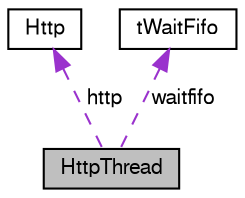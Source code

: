digraph "HttpThread"
{
 // LATEX_PDF_SIZE
  bgcolor="transparent";
  edge [fontname="FreeSans",fontsize="10",labelfontname="FreeSans",labelfontsize="10"];
  node [fontname="FreeSans",fontsize="10",shape=record];
  Node1 [label="HttpThread",height=0.2,width=0.4,color="black", fillcolor="grey75", style="filled", fontcolor="black",tooltip="HttpThread Class."];
  Node2 -> Node1 [dir="back",color="darkorchid3",fontsize="10",style="dashed",label=" http" ,fontname="FreeSans"];
  Node2 [label="Http",height=0.2,width=0.4,color="black",URL="$a01424.html",tooltip="Http Class I/O methods."];
  Node3 -> Node1 [dir="back",color="darkorchid3",fontsize="10",style="dashed",label=" waitfifo" ,fontname="FreeSans"];
  Node3 [label="tWaitFifo",height=0.2,width=0.4,color="black",URL="$a01416.html",tooltip="FIFO if max connections is reached."];
}
